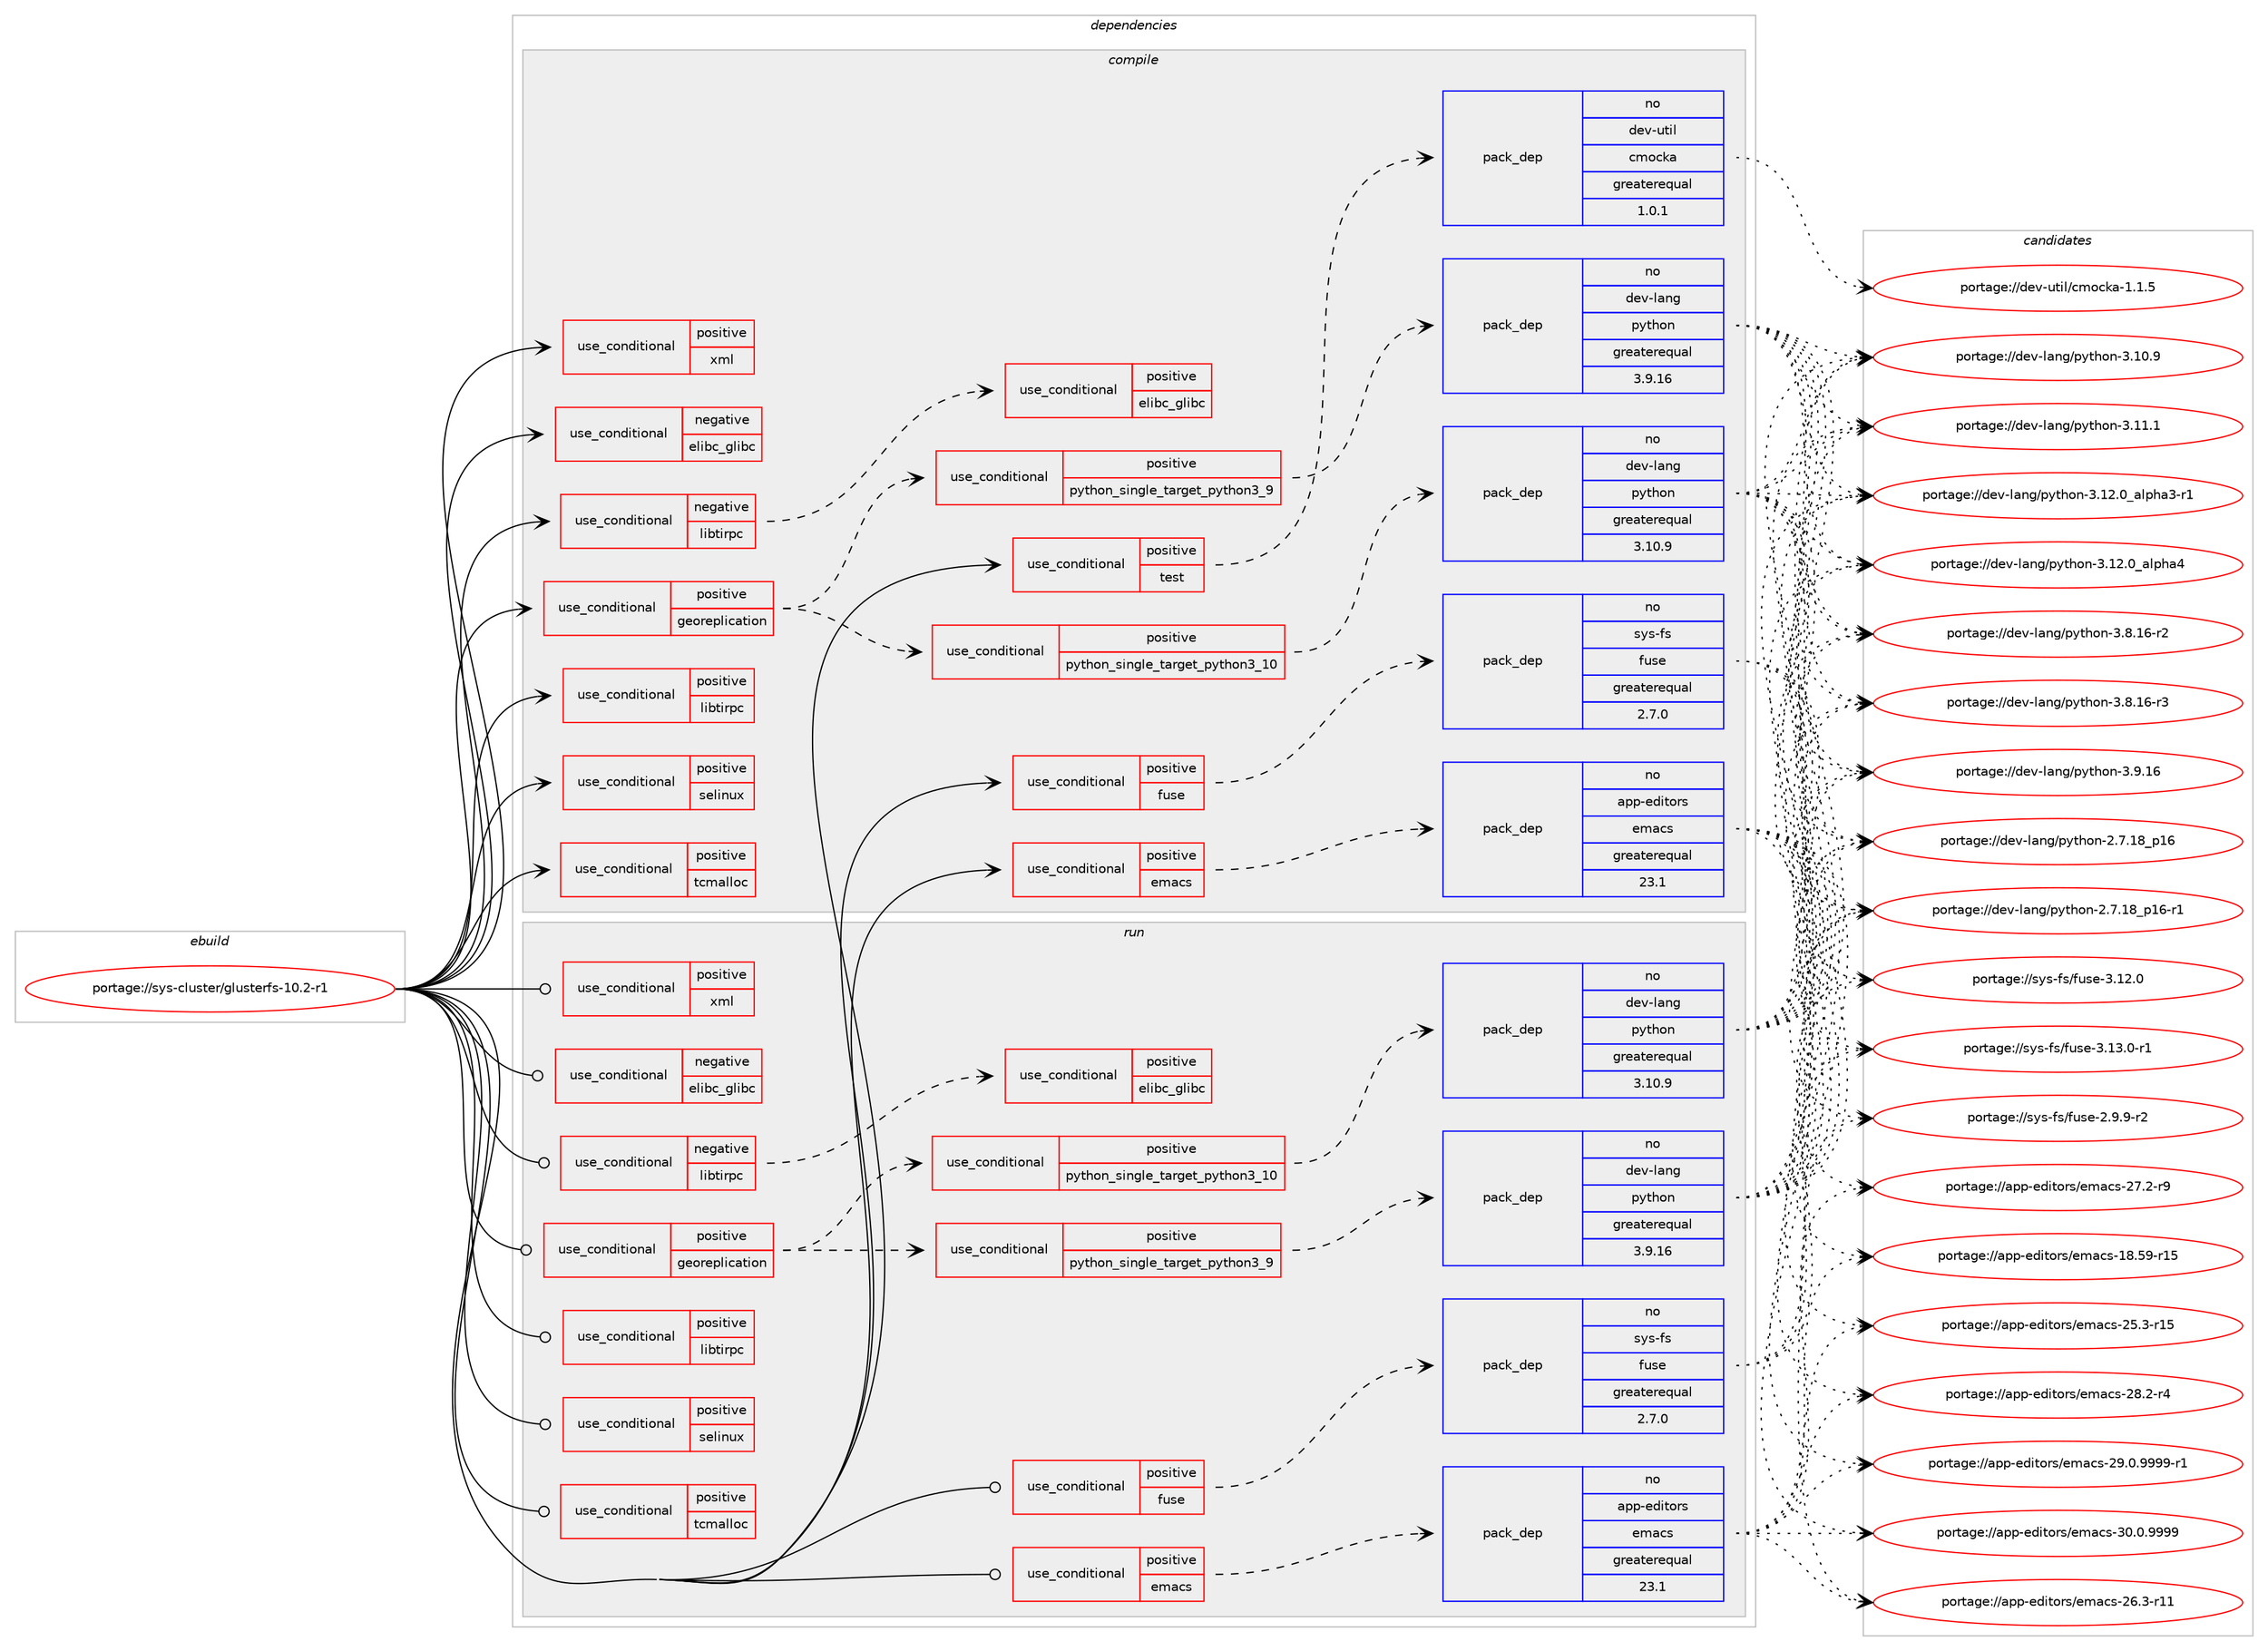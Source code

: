 digraph prolog {

# *************
# Graph options
# *************

newrank=true;
concentrate=true;
compound=true;
graph [rankdir=LR,fontname=Helvetica,fontsize=10,ranksep=1.5];#, ranksep=2.5, nodesep=0.2];
edge  [arrowhead=vee];
node  [fontname=Helvetica,fontsize=10];

# **********
# The ebuild
# **********

subgraph cluster_leftcol {
color=gray;
rank=same;
label=<<i>ebuild</i>>;
id [label="portage://sys-cluster/glusterfs-10.2-r1", color=red, width=4, href="../sys-cluster/glusterfs-10.2-r1.svg"];
}

# ****************
# The dependencies
# ****************

subgraph cluster_midcol {
color=gray;
label=<<i>dependencies</i>>;
subgraph cluster_compile {
fillcolor="#eeeeee";
style=filled;
label=<<i>compile</i>>;
subgraph cond5234 {
dependency8079 [label=<<TABLE BORDER="0" CELLBORDER="1" CELLSPACING="0" CELLPADDING="4"><TR><TD ROWSPAN="3" CELLPADDING="10">use_conditional</TD></TR><TR><TD>negative</TD></TR><TR><TD>elibc_glibc</TD></TR></TABLE>>, shape=none, color=red];
# *** BEGIN UNKNOWN DEPENDENCY TYPE (TODO) ***
# dependency8079 -> package_dependency(portage://sys-cluster/glusterfs-10.2-r1,install,no,sys-libs,argp-standalone,none,[,,],[],[])
# *** END UNKNOWN DEPENDENCY TYPE (TODO) ***

}
id:e -> dependency8079:w [weight=20,style="solid",arrowhead="vee"];
subgraph cond5235 {
dependency8080 [label=<<TABLE BORDER="0" CELLBORDER="1" CELLSPACING="0" CELLPADDING="4"><TR><TD ROWSPAN="3" CELLPADDING="10">use_conditional</TD></TR><TR><TD>negative</TD></TR><TR><TD>libtirpc</TD></TR></TABLE>>, shape=none, color=red];
subgraph cond5236 {
dependency8081 [label=<<TABLE BORDER="0" CELLBORDER="1" CELLSPACING="0" CELLPADDING="4"><TR><TD ROWSPAN="3" CELLPADDING="10">use_conditional</TD></TR><TR><TD>positive</TD></TR><TR><TD>elibc_glibc</TD></TR></TABLE>>, shape=none, color=red];
# *** BEGIN UNKNOWN DEPENDENCY TYPE (TODO) ***
# dependency8081 -> package_dependency(portage://sys-cluster/glusterfs-10.2-r1,install,no,sys-libs,glibc,none,[,,],[],[use(enable(rpc),negative)])
# *** END UNKNOWN DEPENDENCY TYPE (TODO) ***

}
dependency8080:e -> dependency8081:w [weight=20,style="dashed",arrowhead="vee"];
}
id:e -> dependency8080:w [weight=20,style="solid",arrowhead="vee"];
subgraph cond5237 {
dependency8082 [label=<<TABLE BORDER="0" CELLBORDER="1" CELLSPACING="0" CELLPADDING="4"><TR><TD ROWSPAN="3" CELLPADDING="10">use_conditional</TD></TR><TR><TD>positive</TD></TR><TR><TD>emacs</TD></TR></TABLE>>, shape=none, color=red];
subgraph pack2770 {
dependency8083 [label=<<TABLE BORDER="0" CELLBORDER="1" CELLSPACING="0" CELLPADDING="4" WIDTH="220"><TR><TD ROWSPAN="6" CELLPADDING="30">pack_dep</TD></TR><TR><TD WIDTH="110">no</TD></TR><TR><TD>app-editors</TD></TR><TR><TD>emacs</TD></TR><TR><TD>greaterequal</TD></TR><TR><TD>23.1</TD></TR></TABLE>>, shape=none, color=blue];
}
dependency8082:e -> dependency8083:w [weight=20,style="dashed",arrowhead="vee"];
}
id:e -> dependency8082:w [weight=20,style="solid",arrowhead="vee"];
subgraph cond5238 {
dependency8084 [label=<<TABLE BORDER="0" CELLBORDER="1" CELLSPACING="0" CELLPADDING="4"><TR><TD ROWSPAN="3" CELLPADDING="10">use_conditional</TD></TR><TR><TD>positive</TD></TR><TR><TD>fuse</TD></TR></TABLE>>, shape=none, color=red];
subgraph pack2771 {
dependency8085 [label=<<TABLE BORDER="0" CELLBORDER="1" CELLSPACING="0" CELLPADDING="4" WIDTH="220"><TR><TD ROWSPAN="6" CELLPADDING="30">pack_dep</TD></TR><TR><TD WIDTH="110">no</TD></TR><TR><TD>sys-fs</TD></TR><TR><TD>fuse</TD></TR><TR><TD>greaterequal</TD></TR><TR><TD>2.7.0</TD></TR></TABLE>>, shape=none, color=blue];
}
dependency8084:e -> dependency8085:w [weight=20,style="dashed",arrowhead="vee"];
}
id:e -> dependency8084:w [weight=20,style="solid",arrowhead="vee"];
subgraph cond5239 {
dependency8086 [label=<<TABLE BORDER="0" CELLBORDER="1" CELLSPACING="0" CELLPADDING="4"><TR><TD ROWSPAN="3" CELLPADDING="10">use_conditional</TD></TR><TR><TD>positive</TD></TR><TR><TD>georeplication</TD></TR></TABLE>>, shape=none, color=red];
subgraph cond5240 {
dependency8087 [label=<<TABLE BORDER="0" CELLBORDER="1" CELLSPACING="0" CELLPADDING="4"><TR><TD ROWSPAN="3" CELLPADDING="10">use_conditional</TD></TR><TR><TD>positive</TD></TR><TR><TD>python_single_target_python3_9</TD></TR></TABLE>>, shape=none, color=red];
subgraph pack2772 {
dependency8088 [label=<<TABLE BORDER="0" CELLBORDER="1" CELLSPACING="0" CELLPADDING="4" WIDTH="220"><TR><TD ROWSPAN="6" CELLPADDING="30">pack_dep</TD></TR><TR><TD WIDTH="110">no</TD></TR><TR><TD>dev-lang</TD></TR><TR><TD>python</TD></TR><TR><TD>greaterequal</TD></TR><TR><TD>3.9.16</TD></TR></TABLE>>, shape=none, color=blue];
}
dependency8087:e -> dependency8088:w [weight=20,style="dashed",arrowhead="vee"];
}
dependency8086:e -> dependency8087:w [weight=20,style="dashed",arrowhead="vee"];
subgraph cond5241 {
dependency8089 [label=<<TABLE BORDER="0" CELLBORDER="1" CELLSPACING="0" CELLPADDING="4"><TR><TD ROWSPAN="3" CELLPADDING="10">use_conditional</TD></TR><TR><TD>positive</TD></TR><TR><TD>python_single_target_python3_10</TD></TR></TABLE>>, shape=none, color=red];
subgraph pack2773 {
dependency8090 [label=<<TABLE BORDER="0" CELLBORDER="1" CELLSPACING="0" CELLPADDING="4" WIDTH="220"><TR><TD ROWSPAN="6" CELLPADDING="30">pack_dep</TD></TR><TR><TD WIDTH="110">no</TD></TR><TR><TD>dev-lang</TD></TR><TR><TD>python</TD></TR><TR><TD>greaterequal</TD></TR><TR><TD>3.10.9</TD></TR></TABLE>>, shape=none, color=blue];
}
dependency8089:e -> dependency8090:w [weight=20,style="dashed",arrowhead="vee"];
}
dependency8086:e -> dependency8089:w [weight=20,style="dashed",arrowhead="vee"];
}
id:e -> dependency8086:w [weight=20,style="solid",arrowhead="vee"];
subgraph cond5242 {
dependency8091 [label=<<TABLE BORDER="0" CELLBORDER="1" CELLSPACING="0" CELLPADDING="4"><TR><TD ROWSPAN="3" CELLPADDING="10">use_conditional</TD></TR><TR><TD>positive</TD></TR><TR><TD>libtirpc</TD></TR></TABLE>>, shape=none, color=red];
# *** BEGIN UNKNOWN DEPENDENCY TYPE (TODO) ***
# dependency8091 -> package_dependency(portage://sys-cluster/glusterfs-10.2-r1,install,no,net-libs,libtirpc,none,[,,],any_same_slot,[])
# *** END UNKNOWN DEPENDENCY TYPE (TODO) ***

}
id:e -> dependency8091:w [weight=20,style="solid",arrowhead="vee"];
subgraph cond5243 {
dependency8092 [label=<<TABLE BORDER="0" CELLBORDER="1" CELLSPACING="0" CELLPADDING="4"><TR><TD ROWSPAN="3" CELLPADDING="10">use_conditional</TD></TR><TR><TD>positive</TD></TR><TR><TD>selinux</TD></TR></TABLE>>, shape=none, color=red];
# *** BEGIN UNKNOWN DEPENDENCY TYPE (TODO) ***
# dependency8092 -> package_dependency(portage://sys-cluster/glusterfs-10.2-r1,install,no,sec-policy,selinux-glusterfs,none,[,,],[],[])
# *** END UNKNOWN DEPENDENCY TYPE (TODO) ***

}
id:e -> dependency8092:w [weight=20,style="solid",arrowhead="vee"];
subgraph cond5244 {
dependency8093 [label=<<TABLE BORDER="0" CELLBORDER="1" CELLSPACING="0" CELLPADDING="4"><TR><TD ROWSPAN="3" CELLPADDING="10">use_conditional</TD></TR><TR><TD>positive</TD></TR><TR><TD>tcmalloc</TD></TR></TABLE>>, shape=none, color=red];
# *** BEGIN UNKNOWN DEPENDENCY TYPE (TODO) ***
# dependency8093 -> package_dependency(portage://sys-cluster/glusterfs-10.2-r1,install,no,dev-util,google-perftools,none,[,,],[],[])
# *** END UNKNOWN DEPENDENCY TYPE (TODO) ***

}
id:e -> dependency8093:w [weight=20,style="solid",arrowhead="vee"];
subgraph cond5245 {
dependency8094 [label=<<TABLE BORDER="0" CELLBORDER="1" CELLSPACING="0" CELLPADDING="4"><TR><TD ROWSPAN="3" CELLPADDING="10">use_conditional</TD></TR><TR><TD>positive</TD></TR><TR><TD>test</TD></TR></TABLE>>, shape=none, color=red];
subgraph pack2774 {
dependency8095 [label=<<TABLE BORDER="0" CELLBORDER="1" CELLSPACING="0" CELLPADDING="4" WIDTH="220"><TR><TD ROWSPAN="6" CELLPADDING="30">pack_dep</TD></TR><TR><TD WIDTH="110">no</TD></TR><TR><TD>dev-util</TD></TR><TR><TD>cmocka</TD></TR><TR><TD>greaterequal</TD></TR><TR><TD>1.0.1</TD></TR></TABLE>>, shape=none, color=blue];
}
dependency8094:e -> dependency8095:w [weight=20,style="dashed",arrowhead="vee"];
# *** BEGIN UNKNOWN DEPENDENCY TYPE (TODO) ***
# dependency8094 -> package_dependency(portage://sys-cluster/glusterfs-10.2-r1,install,no,app-benchmarks,dbench,none,[,,],[],[])
# *** END UNKNOWN DEPENDENCY TYPE (TODO) ***

# *** BEGIN UNKNOWN DEPENDENCY TYPE (TODO) ***
# dependency8094 -> package_dependency(portage://sys-cluster/glusterfs-10.2-r1,install,no,dev-vcs,git,none,[,,],[],[])
# *** END UNKNOWN DEPENDENCY TYPE (TODO) ***

# *** BEGIN UNKNOWN DEPENDENCY TYPE (TODO) ***
# dependency8094 -> package_dependency(portage://sys-cluster/glusterfs-10.2-r1,install,no,net-fs,nfs-utils,none,[,,],[],[])
# *** END UNKNOWN DEPENDENCY TYPE (TODO) ***

# *** BEGIN UNKNOWN DEPENDENCY TYPE (TODO) ***
# dependency8094 -> package_dependency(portage://sys-cluster/glusterfs-10.2-r1,install,no,virtual,perl-Test-Harness,none,[,,],[],[])
# *** END UNKNOWN DEPENDENCY TYPE (TODO) ***

# *** BEGIN UNKNOWN DEPENDENCY TYPE (TODO) ***
# dependency8094 -> package_dependency(portage://sys-cluster/glusterfs-10.2-r1,install,no,dev-libs,yajl,none,[,,],[],[])
# *** END UNKNOWN DEPENDENCY TYPE (TODO) ***

# *** BEGIN UNKNOWN DEPENDENCY TYPE (TODO) ***
# dependency8094 -> package_dependency(portage://sys-cluster/glusterfs-10.2-r1,install,no,sys-fs,xfsprogs,none,[,,],[],[])
# *** END UNKNOWN DEPENDENCY TYPE (TODO) ***

# *** BEGIN UNKNOWN DEPENDENCY TYPE (TODO) ***
# dependency8094 -> package_dependency(portage://sys-cluster/glusterfs-10.2-r1,install,no,sys-apps,attr,none,[,,],[],[])
# *** END UNKNOWN DEPENDENCY TYPE (TODO) ***

}
id:e -> dependency8094:w [weight=20,style="solid",arrowhead="vee"];
subgraph cond5246 {
dependency8096 [label=<<TABLE BORDER="0" CELLBORDER="1" CELLSPACING="0" CELLPADDING="4"><TR><TD ROWSPAN="3" CELLPADDING="10">use_conditional</TD></TR><TR><TD>positive</TD></TR><TR><TD>xml</TD></TR></TABLE>>, shape=none, color=red];
# *** BEGIN UNKNOWN DEPENDENCY TYPE (TODO) ***
# dependency8096 -> package_dependency(portage://sys-cluster/glusterfs-10.2-r1,install,no,dev-libs,libxml2,none,[,,],[],[])
# *** END UNKNOWN DEPENDENCY TYPE (TODO) ***

}
id:e -> dependency8096:w [weight=20,style="solid",arrowhead="vee"];
# *** BEGIN UNKNOWN DEPENDENCY TYPE (TODO) ***
# id -> package_dependency(portage://sys-cluster/glusterfs-10.2-r1,install,no,acct-group,gluster,none,[,,],[],[])
# *** END UNKNOWN DEPENDENCY TYPE (TODO) ***

# *** BEGIN UNKNOWN DEPENDENCY TYPE (TODO) ***
# id -> package_dependency(portage://sys-cluster/glusterfs-10.2-r1,install,no,acct-user,gluster,none,[,,],[],[])
# *** END UNKNOWN DEPENDENCY TYPE (TODO) ***

# *** BEGIN UNKNOWN DEPENDENCY TYPE (TODO) ***
# id -> package_dependency(portage://sys-cluster/glusterfs-10.2-r1,install,no,dev-libs,libaio,none,[,,],[],[])
# *** END UNKNOWN DEPENDENCY TYPE (TODO) ***

# *** BEGIN UNKNOWN DEPENDENCY TYPE (TODO) ***
# id -> package_dependency(portage://sys-cluster/glusterfs-10.2-r1,install,no,dev-libs,openssl,none,[,,],any_same_slot,[use(disable(bindist),negative)])
# *** END UNKNOWN DEPENDENCY TYPE (TODO) ***

# *** BEGIN UNKNOWN DEPENDENCY TYPE (TODO) ***
# id -> package_dependency(portage://sys-cluster/glusterfs-10.2-r1,install,no,dev-libs,userspace-rcu,none,[,,],any_same_slot,[])
# *** END UNKNOWN DEPENDENCY TYPE (TODO) ***

# *** BEGIN UNKNOWN DEPENDENCY TYPE (TODO) ***
# id -> package_dependency(portage://sys-cluster/glusterfs-10.2-r1,install,no,net-libs,rpcsvc-proto,none,[,,],[],[])
# *** END UNKNOWN DEPENDENCY TYPE (TODO) ***

# *** BEGIN UNKNOWN DEPENDENCY TYPE (TODO) ***
# id -> package_dependency(portage://sys-cluster/glusterfs-10.2-r1,install,no,sys-apps,util-linux,none,[,,],[],[])
# *** END UNKNOWN DEPENDENCY TYPE (TODO) ***

# *** BEGIN UNKNOWN DEPENDENCY TYPE (TODO) ***
# id -> package_dependency(portage://sys-cluster/glusterfs-10.2-r1,install,no,sys-devel,bison,none,[,,],[],[])
# *** END UNKNOWN DEPENDENCY TYPE (TODO) ***

# *** BEGIN UNKNOWN DEPENDENCY TYPE (TODO) ***
# id -> package_dependency(portage://sys-cluster/glusterfs-10.2-r1,install,no,sys-devel,flex,none,[,,],[],[])
# *** END UNKNOWN DEPENDENCY TYPE (TODO) ***

# *** BEGIN UNKNOWN DEPENDENCY TYPE (TODO) ***
# id -> package_dependency(portage://sys-cluster/glusterfs-10.2-r1,install,no,sys-libs,liburing,none,[,,],any_same_slot,[])
# *** END UNKNOWN DEPENDENCY TYPE (TODO) ***

# *** BEGIN UNKNOWN DEPENDENCY TYPE (TODO) ***
# id -> package_dependency(portage://sys-cluster/glusterfs-10.2-r1,install,no,sys-libs,readline,none,[,,],any_same_slot,[])
# *** END UNKNOWN DEPENDENCY TYPE (TODO) ***

# *** BEGIN UNKNOWN DEPENDENCY TYPE (TODO) ***
# id -> package_dependency(portage://sys-cluster/glusterfs-10.2-r1,install,no,virtual,acl,none,[,,],[],[])
# *** END UNKNOWN DEPENDENCY TYPE (TODO) ***

}
subgraph cluster_compileandrun {
fillcolor="#eeeeee";
style=filled;
label=<<i>compile and run</i>>;
}
subgraph cluster_run {
fillcolor="#eeeeee";
style=filled;
label=<<i>run</i>>;
subgraph cond5247 {
dependency8097 [label=<<TABLE BORDER="0" CELLBORDER="1" CELLSPACING="0" CELLPADDING="4"><TR><TD ROWSPAN="3" CELLPADDING="10">use_conditional</TD></TR><TR><TD>negative</TD></TR><TR><TD>elibc_glibc</TD></TR></TABLE>>, shape=none, color=red];
# *** BEGIN UNKNOWN DEPENDENCY TYPE (TODO) ***
# dependency8097 -> package_dependency(portage://sys-cluster/glusterfs-10.2-r1,run,no,sys-libs,argp-standalone,none,[,,],[],[])
# *** END UNKNOWN DEPENDENCY TYPE (TODO) ***

}
id:e -> dependency8097:w [weight=20,style="solid",arrowhead="odot"];
subgraph cond5248 {
dependency8098 [label=<<TABLE BORDER="0" CELLBORDER="1" CELLSPACING="0" CELLPADDING="4"><TR><TD ROWSPAN="3" CELLPADDING="10">use_conditional</TD></TR><TR><TD>negative</TD></TR><TR><TD>libtirpc</TD></TR></TABLE>>, shape=none, color=red];
subgraph cond5249 {
dependency8099 [label=<<TABLE BORDER="0" CELLBORDER="1" CELLSPACING="0" CELLPADDING="4"><TR><TD ROWSPAN="3" CELLPADDING="10">use_conditional</TD></TR><TR><TD>positive</TD></TR><TR><TD>elibc_glibc</TD></TR></TABLE>>, shape=none, color=red];
# *** BEGIN UNKNOWN DEPENDENCY TYPE (TODO) ***
# dependency8099 -> package_dependency(portage://sys-cluster/glusterfs-10.2-r1,run,no,sys-libs,glibc,none,[,,],[],[use(enable(rpc),negative)])
# *** END UNKNOWN DEPENDENCY TYPE (TODO) ***

}
dependency8098:e -> dependency8099:w [weight=20,style="dashed",arrowhead="vee"];
}
id:e -> dependency8098:w [weight=20,style="solid",arrowhead="odot"];
subgraph cond5250 {
dependency8100 [label=<<TABLE BORDER="0" CELLBORDER="1" CELLSPACING="0" CELLPADDING="4"><TR><TD ROWSPAN="3" CELLPADDING="10">use_conditional</TD></TR><TR><TD>positive</TD></TR><TR><TD>emacs</TD></TR></TABLE>>, shape=none, color=red];
subgraph pack2775 {
dependency8101 [label=<<TABLE BORDER="0" CELLBORDER="1" CELLSPACING="0" CELLPADDING="4" WIDTH="220"><TR><TD ROWSPAN="6" CELLPADDING="30">pack_dep</TD></TR><TR><TD WIDTH="110">no</TD></TR><TR><TD>app-editors</TD></TR><TR><TD>emacs</TD></TR><TR><TD>greaterequal</TD></TR><TR><TD>23.1</TD></TR></TABLE>>, shape=none, color=blue];
}
dependency8100:e -> dependency8101:w [weight=20,style="dashed",arrowhead="vee"];
}
id:e -> dependency8100:w [weight=20,style="solid",arrowhead="odot"];
subgraph cond5251 {
dependency8102 [label=<<TABLE BORDER="0" CELLBORDER="1" CELLSPACING="0" CELLPADDING="4"><TR><TD ROWSPAN="3" CELLPADDING="10">use_conditional</TD></TR><TR><TD>positive</TD></TR><TR><TD>fuse</TD></TR></TABLE>>, shape=none, color=red];
subgraph pack2776 {
dependency8103 [label=<<TABLE BORDER="0" CELLBORDER="1" CELLSPACING="0" CELLPADDING="4" WIDTH="220"><TR><TD ROWSPAN="6" CELLPADDING="30">pack_dep</TD></TR><TR><TD WIDTH="110">no</TD></TR><TR><TD>sys-fs</TD></TR><TR><TD>fuse</TD></TR><TR><TD>greaterequal</TD></TR><TR><TD>2.7.0</TD></TR></TABLE>>, shape=none, color=blue];
}
dependency8102:e -> dependency8103:w [weight=20,style="dashed",arrowhead="vee"];
}
id:e -> dependency8102:w [weight=20,style="solid",arrowhead="odot"];
subgraph cond5252 {
dependency8104 [label=<<TABLE BORDER="0" CELLBORDER="1" CELLSPACING="0" CELLPADDING="4"><TR><TD ROWSPAN="3" CELLPADDING="10">use_conditional</TD></TR><TR><TD>positive</TD></TR><TR><TD>georeplication</TD></TR></TABLE>>, shape=none, color=red];
subgraph cond5253 {
dependency8105 [label=<<TABLE BORDER="0" CELLBORDER="1" CELLSPACING="0" CELLPADDING="4"><TR><TD ROWSPAN="3" CELLPADDING="10">use_conditional</TD></TR><TR><TD>positive</TD></TR><TR><TD>python_single_target_python3_9</TD></TR></TABLE>>, shape=none, color=red];
subgraph pack2777 {
dependency8106 [label=<<TABLE BORDER="0" CELLBORDER="1" CELLSPACING="0" CELLPADDING="4" WIDTH="220"><TR><TD ROWSPAN="6" CELLPADDING="30">pack_dep</TD></TR><TR><TD WIDTH="110">no</TD></TR><TR><TD>dev-lang</TD></TR><TR><TD>python</TD></TR><TR><TD>greaterequal</TD></TR><TR><TD>3.9.16</TD></TR></TABLE>>, shape=none, color=blue];
}
dependency8105:e -> dependency8106:w [weight=20,style="dashed",arrowhead="vee"];
}
dependency8104:e -> dependency8105:w [weight=20,style="dashed",arrowhead="vee"];
subgraph cond5254 {
dependency8107 [label=<<TABLE BORDER="0" CELLBORDER="1" CELLSPACING="0" CELLPADDING="4"><TR><TD ROWSPAN="3" CELLPADDING="10">use_conditional</TD></TR><TR><TD>positive</TD></TR><TR><TD>python_single_target_python3_10</TD></TR></TABLE>>, shape=none, color=red];
subgraph pack2778 {
dependency8108 [label=<<TABLE BORDER="0" CELLBORDER="1" CELLSPACING="0" CELLPADDING="4" WIDTH="220"><TR><TD ROWSPAN="6" CELLPADDING="30">pack_dep</TD></TR><TR><TD WIDTH="110">no</TD></TR><TR><TD>dev-lang</TD></TR><TR><TD>python</TD></TR><TR><TD>greaterequal</TD></TR><TR><TD>3.10.9</TD></TR></TABLE>>, shape=none, color=blue];
}
dependency8107:e -> dependency8108:w [weight=20,style="dashed",arrowhead="vee"];
}
dependency8104:e -> dependency8107:w [weight=20,style="dashed",arrowhead="vee"];
}
id:e -> dependency8104:w [weight=20,style="solid",arrowhead="odot"];
subgraph cond5255 {
dependency8109 [label=<<TABLE BORDER="0" CELLBORDER="1" CELLSPACING="0" CELLPADDING="4"><TR><TD ROWSPAN="3" CELLPADDING="10">use_conditional</TD></TR><TR><TD>positive</TD></TR><TR><TD>libtirpc</TD></TR></TABLE>>, shape=none, color=red];
# *** BEGIN UNKNOWN DEPENDENCY TYPE (TODO) ***
# dependency8109 -> package_dependency(portage://sys-cluster/glusterfs-10.2-r1,run,no,net-libs,libtirpc,none,[,,],any_same_slot,[])
# *** END UNKNOWN DEPENDENCY TYPE (TODO) ***

}
id:e -> dependency8109:w [weight=20,style="solid",arrowhead="odot"];
subgraph cond5256 {
dependency8110 [label=<<TABLE BORDER="0" CELLBORDER="1" CELLSPACING="0" CELLPADDING="4"><TR><TD ROWSPAN="3" CELLPADDING="10">use_conditional</TD></TR><TR><TD>positive</TD></TR><TR><TD>selinux</TD></TR></TABLE>>, shape=none, color=red];
# *** BEGIN UNKNOWN DEPENDENCY TYPE (TODO) ***
# dependency8110 -> package_dependency(portage://sys-cluster/glusterfs-10.2-r1,run,no,sec-policy,selinux-glusterfs,none,[,,],[],[])
# *** END UNKNOWN DEPENDENCY TYPE (TODO) ***

}
id:e -> dependency8110:w [weight=20,style="solid",arrowhead="odot"];
subgraph cond5257 {
dependency8111 [label=<<TABLE BORDER="0" CELLBORDER="1" CELLSPACING="0" CELLPADDING="4"><TR><TD ROWSPAN="3" CELLPADDING="10">use_conditional</TD></TR><TR><TD>positive</TD></TR><TR><TD>tcmalloc</TD></TR></TABLE>>, shape=none, color=red];
# *** BEGIN UNKNOWN DEPENDENCY TYPE (TODO) ***
# dependency8111 -> package_dependency(portage://sys-cluster/glusterfs-10.2-r1,run,no,dev-util,google-perftools,none,[,,],[],[])
# *** END UNKNOWN DEPENDENCY TYPE (TODO) ***

}
id:e -> dependency8111:w [weight=20,style="solid",arrowhead="odot"];
subgraph cond5258 {
dependency8112 [label=<<TABLE BORDER="0" CELLBORDER="1" CELLSPACING="0" CELLPADDING="4"><TR><TD ROWSPAN="3" CELLPADDING="10">use_conditional</TD></TR><TR><TD>positive</TD></TR><TR><TD>xml</TD></TR></TABLE>>, shape=none, color=red];
# *** BEGIN UNKNOWN DEPENDENCY TYPE (TODO) ***
# dependency8112 -> package_dependency(portage://sys-cluster/glusterfs-10.2-r1,run,no,dev-libs,libxml2,none,[,,],[],[])
# *** END UNKNOWN DEPENDENCY TYPE (TODO) ***

}
id:e -> dependency8112:w [weight=20,style="solid",arrowhead="odot"];
# *** BEGIN UNKNOWN DEPENDENCY TYPE (TODO) ***
# id -> package_dependency(portage://sys-cluster/glusterfs-10.2-r1,run,no,acct-group,gluster,none,[,,],[],[])
# *** END UNKNOWN DEPENDENCY TYPE (TODO) ***

# *** BEGIN UNKNOWN DEPENDENCY TYPE (TODO) ***
# id -> package_dependency(portage://sys-cluster/glusterfs-10.2-r1,run,no,acct-user,gluster,none,[,,],[],[])
# *** END UNKNOWN DEPENDENCY TYPE (TODO) ***

# *** BEGIN UNKNOWN DEPENDENCY TYPE (TODO) ***
# id -> package_dependency(portage://sys-cluster/glusterfs-10.2-r1,run,no,dev-libs,libaio,none,[,,],[],[])
# *** END UNKNOWN DEPENDENCY TYPE (TODO) ***

# *** BEGIN UNKNOWN DEPENDENCY TYPE (TODO) ***
# id -> package_dependency(portage://sys-cluster/glusterfs-10.2-r1,run,no,dev-libs,openssl,none,[,,],any_same_slot,[use(disable(bindist),negative)])
# *** END UNKNOWN DEPENDENCY TYPE (TODO) ***

# *** BEGIN UNKNOWN DEPENDENCY TYPE (TODO) ***
# id -> package_dependency(portage://sys-cluster/glusterfs-10.2-r1,run,no,dev-libs,userspace-rcu,none,[,,],any_same_slot,[])
# *** END UNKNOWN DEPENDENCY TYPE (TODO) ***

# *** BEGIN UNKNOWN DEPENDENCY TYPE (TODO) ***
# id -> package_dependency(portage://sys-cluster/glusterfs-10.2-r1,run,no,net-libs,rpcsvc-proto,none,[,,],[],[])
# *** END UNKNOWN DEPENDENCY TYPE (TODO) ***

# *** BEGIN UNKNOWN DEPENDENCY TYPE (TODO) ***
# id -> package_dependency(portage://sys-cluster/glusterfs-10.2-r1,run,no,sys-apps,util-linux,none,[,,],[],[])
# *** END UNKNOWN DEPENDENCY TYPE (TODO) ***

# *** BEGIN UNKNOWN DEPENDENCY TYPE (TODO) ***
# id -> package_dependency(portage://sys-cluster/glusterfs-10.2-r1,run,no,sys-libs,liburing,none,[,,],any_same_slot,[])
# *** END UNKNOWN DEPENDENCY TYPE (TODO) ***

# *** BEGIN UNKNOWN DEPENDENCY TYPE (TODO) ***
# id -> package_dependency(portage://sys-cluster/glusterfs-10.2-r1,run,no,sys-libs,readline,none,[,,],any_same_slot,[])
# *** END UNKNOWN DEPENDENCY TYPE (TODO) ***

# *** BEGIN UNKNOWN DEPENDENCY TYPE (TODO) ***
# id -> package_dependency(portage://sys-cluster/glusterfs-10.2-r1,run,no,virtual,tmpfiles,none,[,,],[],[])
# *** END UNKNOWN DEPENDENCY TYPE (TODO) ***

}
}

# **************
# The candidates
# **************

subgraph cluster_choices {
rank=same;
color=gray;
label=<<i>candidates</i>>;

subgraph choice2770 {
color=black;
nodesep=1;
choice9711211245101100105116111114115471011099799115454956465357451144953 [label="portage://app-editors/emacs-18.59-r15", color=red, width=4,href="../app-editors/emacs-18.59-r15.svg"];
choice97112112451011001051161111141154710110997991154550534651451144953 [label="portage://app-editors/emacs-25.3-r15", color=red, width=4,href="../app-editors/emacs-25.3-r15.svg"];
choice97112112451011001051161111141154710110997991154550544651451144949 [label="portage://app-editors/emacs-26.3-r11", color=red, width=4,href="../app-editors/emacs-26.3-r11.svg"];
choice971121124510110010511611111411547101109979911545505546504511457 [label="portage://app-editors/emacs-27.2-r9", color=red, width=4,href="../app-editors/emacs-27.2-r9.svg"];
choice971121124510110010511611111411547101109979911545505646504511452 [label="portage://app-editors/emacs-28.2-r4", color=red, width=4,href="../app-editors/emacs-28.2-r4.svg"];
choice9711211245101100105116111114115471011099799115455057464846575757574511449 [label="portage://app-editors/emacs-29.0.9999-r1", color=red, width=4,href="../app-editors/emacs-29.0.9999-r1.svg"];
choice971121124510110010511611111411547101109979911545514846484657575757 [label="portage://app-editors/emacs-30.0.9999", color=red, width=4,href="../app-editors/emacs-30.0.9999.svg"];
dependency8083:e -> choice9711211245101100105116111114115471011099799115454956465357451144953:w [style=dotted,weight="100"];
dependency8083:e -> choice97112112451011001051161111141154710110997991154550534651451144953:w [style=dotted,weight="100"];
dependency8083:e -> choice97112112451011001051161111141154710110997991154550544651451144949:w [style=dotted,weight="100"];
dependency8083:e -> choice971121124510110010511611111411547101109979911545505546504511457:w [style=dotted,weight="100"];
dependency8083:e -> choice971121124510110010511611111411547101109979911545505646504511452:w [style=dotted,weight="100"];
dependency8083:e -> choice9711211245101100105116111114115471011099799115455057464846575757574511449:w [style=dotted,weight="100"];
dependency8083:e -> choice971121124510110010511611111411547101109979911545514846484657575757:w [style=dotted,weight="100"];
}
subgraph choice2771 {
color=black;
nodesep=1;
choice11512111545102115471021171151014550465746574511450 [label="portage://sys-fs/fuse-2.9.9-r2", color=red, width=4,href="../sys-fs/fuse-2.9.9-r2.svg"];
choice115121115451021154710211711510145514649504648 [label="portage://sys-fs/fuse-3.12.0", color=red, width=4,href="../sys-fs/fuse-3.12.0.svg"];
choice1151211154510211547102117115101455146495146484511449 [label="portage://sys-fs/fuse-3.13.0-r1", color=red, width=4,href="../sys-fs/fuse-3.13.0-r1.svg"];
dependency8085:e -> choice11512111545102115471021171151014550465746574511450:w [style=dotted,weight="100"];
dependency8085:e -> choice115121115451021154710211711510145514649504648:w [style=dotted,weight="100"];
dependency8085:e -> choice1151211154510211547102117115101455146495146484511449:w [style=dotted,weight="100"];
}
subgraph choice2772 {
color=black;
nodesep=1;
choice10010111845108971101034711212111610411111045504655464956951124954 [label="portage://dev-lang/python-2.7.18_p16", color=red, width=4,href="../dev-lang/python-2.7.18_p16.svg"];
choice100101118451089711010347112121116104111110455046554649569511249544511449 [label="portage://dev-lang/python-2.7.18_p16-r1", color=red, width=4,href="../dev-lang/python-2.7.18_p16-r1.svg"];
choice10010111845108971101034711212111610411111045514649484657 [label="portage://dev-lang/python-3.10.9", color=red, width=4,href="../dev-lang/python-3.10.9.svg"];
choice10010111845108971101034711212111610411111045514649494649 [label="portage://dev-lang/python-3.11.1", color=red, width=4,href="../dev-lang/python-3.11.1.svg"];
choice10010111845108971101034711212111610411111045514649504648959710811210497514511449 [label="portage://dev-lang/python-3.12.0_alpha3-r1", color=red, width=4,href="../dev-lang/python-3.12.0_alpha3-r1.svg"];
choice1001011184510897110103471121211161041111104551464950464895971081121049752 [label="portage://dev-lang/python-3.12.0_alpha4", color=red, width=4,href="../dev-lang/python-3.12.0_alpha4.svg"];
choice100101118451089711010347112121116104111110455146564649544511450 [label="portage://dev-lang/python-3.8.16-r2", color=red, width=4,href="../dev-lang/python-3.8.16-r2.svg"];
choice100101118451089711010347112121116104111110455146564649544511451 [label="portage://dev-lang/python-3.8.16-r3", color=red, width=4,href="../dev-lang/python-3.8.16-r3.svg"];
choice10010111845108971101034711212111610411111045514657464954 [label="portage://dev-lang/python-3.9.16", color=red, width=4,href="../dev-lang/python-3.9.16.svg"];
dependency8088:e -> choice10010111845108971101034711212111610411111045504655464956951124954:w [style=dotted,weight="100"];
dependency8088:e -> choice100101118451089711010347112121116104111110455046554649569511249544511449:w [style=dotted,weight="100"];
dependency8088:e -> choice10010111845108971101034711212111610411111045514649484657:w [style=dotted,weight="100"];
dependency8088:e -> choice10010111845108971101034711212111610411111045514649494649:w [style=dotted,weight="100"];
dependency8088:e -> choice10010111845108971101034711212111610411111045514649504648959710811210497514511449:w [style=dotted,weight="100"];
dependency8088:e -> choice1001011184510897110103471121211161041111104551464950464895971081121049752:w [style=dotted,weight="100"];
dependency8088:e -> choice100101118451089711010347112121116104111110455146564649544511450:w [style=dotted,weight="100"];
dependency8088:e -> choice100101118451089711010347112121116104111110455146564649544511451:w [style=dotted,weight="100"];
dependency8088:e -> choice10010111845108971101034711212111610411111045514657464954:w [style=dotted,weight="100"];
}
subgraph choice2773 {
color=black;
nodesep=1;
choice10010111845108971101034711212111610411111045504655464956951124954 [label="portage://dev-lang/python-2.7.18_p16", color=red, width=4,href="../dev-lang/python-2.7.18_p16.svg"];
choice100101118451089711010347112121116104111110455046554649569511249544511449 [label="portage://dev-lang/python-2.7.18_p16-r1", color=red, width=4,href="../dev-lang/python-2.7.18_p16-r1.svg"];
choice10010111845108971101034711212111610411111045514649484657 [label="portage://dev-lang/python-3.10.9", color=red, width=4,href="../dev-lang/python-3.10.9.svg"];
choice10010111845108971101034711212111610411111045514649494649 [label="portage://dev-lang/python-3.11.1", color=red, width=4,href="../dev-lang/python-3.11.1.svg"];
choice10010111845108971101034711212111610411111045514649504648959710811210497514511449 [label="portage://dev-lang/python-3.12.0_alpha3-r1", color=red, width=4,href="../dev-lang/python-3.12.0_alpha3-r1.svg"];
choice1001011184510897110103471121211161041111104551464950464895971081121049752 [label="portage://dev-lang/python-3.12.0_alpha4", color=red, width=4,href="../dev-lang/python-3.12.0_alpha4.svg"];
choice100101118451089711010347112121116104111110455146564649544511450 [label="portage://dev-lang/python-3.8.16-r2", color=red, width=4,href="../dev-lang/python-3.8.16-r2.svg"];
choice100101118451089711010347112121116104111110455146564649544511451 [label="portage://dev-lang/python-3.8.16-r3", color=red, width=4,href="../dev-lang/python-3.8.16-r3.svg"];
choice10010111845108971101034711212111610411111045514657464954 [label="portage://dev-lang/python-3.9.16", color=red, width=4,href="../dev-lang/python-3.9.16.svg"];
dependency8090:e -> choice10010111845108971101034711212111610411111045504655464956951124954:w [style=dotted,weight="100"];
dependency8090:e -> choice100101118451089711010347112121116104111110455046554649569511249544511449:w [style=dotted,weight="100"];
dependency8090:e -> choice10010111845108971101034711212111610411111045514649484657:w [style=dotted,weight="100"];
dependency8090:e -> choice10010111845108971101034711212111610411111045514649494649:w [style=dotted,weight="100"];
dependency8090:e -> choice10010111845108971101034711212111610411111045514649504648959710811210497514511449:w [style=dotted,weight="100"];
dependency8090:e -> choice1001011184510897110103471121211161041111104551464950464895971081121049752:w [style=dotted,weight="100"];
dependency8090:e -> choice100101118451089711010347112121116104111110455146564649544511450:w [style=dotted,weight="100"];
dependency8090:e -> choice100101118451089711010347112121116104111110455146564649544511451:w [style=dotted,weight="100"];
dependency8090:e -> choice10010111845108971101034711212111610411111045514657464954:w [style=dotted,weight="100"];
}
subgraph choice2774 {
color=black;
nodesep=1;
choice1001011184511711610510847991091119910797454946494653 [label="portage://dev-util/cmocka-1.1.5", color=red, width=4,href="../dev-util/cmocka-1.1.5.svg"];
dependency8095:e -> choice1001011184511711610510847991091119910797454946494653:w [style=dotted,weight="100"];
}
subgraph choice2775 {
color=black;
nodesep=1;
choice9711211245101100105116111114115471011099799115454956465357451144953 [label="portage://app-editors/emacs-18.59-r15", color=red, width=4,href="../app-editors/emacs-18.59-r15.svg"];
choice97112112451011001051161111141154710110997991154550534651451144953 [label="portage://app-editors/emacs-25.3-r15", color=red, width=4,href="../app-editors/emacs-25.3-r15.svg"];
choice97112112451011001051161111141154710110997991154550544651451144949 [label="portage://app-editors/emacs-26.3-r11", color=red, width=4,href="../app-editors/emacs-26.3-r11.svg"];
choice971121124510110010511611111411547101109979911545505546504511457 [label="portage://app-editors/emacs-27.2-r9", color=red, width=4,href="../app-editors/emacs-27.2-r9.svg"];
choice971121124510110010511611111411547101109979911545505646504511452 [label="portage://app-editors/emacs-28.2-r4", color=red, width=4,href="../app-editors/emacs-28.2-r4.svg"];
choice9711211245101100105116111114115471011099799115455057464846575757574511449 [label="portage://app-editors/emacs-29.0.9999-r1", color=red, width=4,href="../app-editors/emacs-29.0.9999-r1.svg"];
choice971121124510110010511611111411547101109979911545514846484657575757 [label="portage://app-editors/emacs-30.0.9999", color=red, width=4,href="../app-editors/emacs-30.0.9999.svg"];
dependency8101:e -> choice9711211245101100105116111114115471011099799115454956465357451144953:w [style=dotted,weight="100"];
dependency8101:e -> choice97112112451011001051161111141154710110997991154550534651451144953:w [style=dotted,weight="100"];
dependency8101:e -> choice97112112451011001051161111141154710110997991154550544651451144949:w [style=dotted,weight="100"];
dependency8101:e -> choice971121124510110010511611111411547101109979911545505546504511457:w [style=dotted,weight="100"];
dependency8101:e -> choice971121124510110010511611111411547101109979911545505646504511452:w [style=dotted,weight="100"];
dependency8101:e -> choice9711211245101100105116111114115471011099799115455057464846575757574511449:w [style=dotted,weight="100"];
dependency8101:e -> choice971121124510110010511611111411547101109979911545514846484657575757:w [style=dotted,weight="100"];
}
subgraph choice2776 {
color=black;
nodesep=1;
choice11512111545102115471021171151014550465746574511450 [label="portage://sys-fs/fuse-2.9.9-r2", color=red, width=4,href="../sys-fs/fuse-2.9.9-r2.svg"];
choice115121115451021154710211711510145514649504648 [label="portage://sys-fs/fuse-3.12.0", color=red, width=4,href="../sys-fs/fuse-3.12.0.svg"];
choice1151211154510211547102117115101455146495146484511449 [label="portage://sys-fs/fuse-3.13.0-r1", color=red, width=4,href="../sys-fs/fuse-3.13.0-r1.svg"];
dependency8103:e -> choice11512111545102115471021171151014550465746574511450:w [style=dotted,weight="100"];
dependency8103:e -> choice115121115451021154710211711510145514649504648:w [style=dotted,weight="100"];
dependency8103:e -> choice1151211154510211547102117115101455146495146484511449:w [style=dotted,weight="100"];
}
subgraph choice2777 {
color=black;
nodesep=1;
choice10010111845108971101034711212111610411111045504655464956951124954 [label="portage://dev-lang/python-2.7.18_p16", color=red, width=4,href="../dev-lang/python-2.7.18_p16.svg"];
choice100101118451089711010347112121116104111110455046554649569511249544511449 [label="portage://dev-lang/python-2.7.18_p16-r1", color=red, width=4,href="../dev-lang/python-2.7.18_p16-r1.svg"];
choice10010111845108971101034711212111610411111045514649484657 [label="portage://dev-lang/python-3.10.9", color=red, width=4,href="../dev-lang/python-3.10.9.svg"];
choice10010111845108971101034711212111610411111045514649494649 [label="portage://dev-lang/python-3.11.1", color=red, width=4,href="../dev-lang/python-3.11.1.svg"];
choice10010111845108971101034711212111610411111045514649504648959710811210497514511449 [label="portage://dev-lang/python-3.12.0_alpha3-r1", color=red, width=4,href="../dev-lang/python-3.12.0_alpha3-r1.svg"];
choice1001011184510897110103471121211161041111104551464950464895971081121049752 [label="portage://dev-lang/python-3.12.0_alpha4", color=red, width=4,href="../dev-lang/python-3.12.0_alpha4.svg"];
choice100101118451089711010347112121116104111110455146564649544511450 [label="portage://dev-lang/python-3.8.16-r2", color=red, width=4,href="../dev-lang/python-3.8.16-r2.svg"];
choice100101118451089711010347112121116104111110455146564649544511451 [label="portage://dev-lang/python-3.8.16-r3", color=red, width=4,href="../dev-lang/python-3.8.16-r3.svg"];
choice10010111845108971101034711212111610411111045514657464954 [label="portage://dev-lang/python-3.9.16", color=red, width=4,href="../dev-lang/python-3.9.16.svg"];
dependency8106:e -> choice10010111845108971101034711212111610411111045504655464956951124954:w [style=dotted,weight="100"];
dependency8106:e -> choice100101118451089711010347112121116104111110455046554649569511249544511449:w [style=dotted,weight="100"];
dependency8106:e -> choice10010111845108971101034711212111610411111045514649484657:w [style=dotted,weight="100"];
dependency8106:e -> choice10010111845108971101034711212111610411111045514649494649:w [style=dotted,weight="100"];
dependency8106:e -> choice10010111845108971101034711212111610411111045514649504648959710811210497514511449:w [style=dotted,weight="100"];
dependency8106:e -> choice1001011184510897110103471121211161041111104551464950464895971081121049752:w [style=dotted,weight="100"];
dependency8106:e -> choice100101118451089711010347112121116104111110455146564649544511450:w [style=dotted,weight="100"];
dependency8106:e -> choice100101118451089711010347112121116104111110455146564649544511451:w [style=dotted,weight="100"];
dependency8106:e -> choice10010111845108971101034711212111610411111045514657464954:w [style=dotted,weight="100"];
}
subgraph choice2778 {
color=black;
nodesep=1;
choice10010111845108971101034711212111610411111045504655464956951124954 [label="portage://dev-lang/python-2.7.18_p16", color=red, width=4,href="../dev-lang/python-2.7.18_p16.svg"];
choice100101118451089711010347112121116104111110455046554649569511249544511449 [label="portage://dev-lang/python-2.7.18_p16-r1", color=red, width=4,href="../dev-lang/python-2.7.18_p16-r1.svg"];
choice10010111845108971101034711212111610411111045514649484657 [label="portage://dev-lang/python-3.10.9", color=red, width=4,href="../dev-lang/python-3.10.9.svg"];
choice10010111845108971101034711212111610411111045514649494649 [label="portage://dev-lang/python-3.11.1", color=red, width=4,href="../dev-lang/python-3.11.1.svg"];
choice10010111845108971101034711212111610411111045514649504648959710811210497514511449 [label="portage://dev-lang/python-3.12.0_alpha3-r1", color=red, width=4,href="../dev-lang/python-3.12.0_alpha3-r1.svg"];
choice1001011184510897110103471121211161041111104551464950464895971081121049752 [label="portage://dev-lang/python-3.12.0_alpha4", color=red, width=4,href="../dev-lang/python-3.12.0_alpha4.svg"];
choice100101118451089711010347112121116104111110455146564649544511450 [label="portage://dev-lang/python-3.8.16-r2", color=red, width=4,href="../dev-lang/python-3.8.16-r2.svg"];
choice100101118451089711010347112121116104111110455146564649544511451 [label="portage://dev-lang/python-3.8.16-r3", color=red, width=4,href="../dev-lang/python-3.8.16-r3.svg"];
choice10010111845108971101034711212111610411111045514657464954 [label="portage://dev-lang/python-3.9.16", color=red, width=4,href="../dev-lang/python-3.9.16.svg"];
dependency8108:e -> choice10010111845108971101034711212111610411111045504655464956951124954:w [style=dotted,weight="100"];
dependency8108:e -> choice100101118451089711010347112121116104111110455046554649569511249544511449:w [style=dotted,weight="100"];
dependency8108:e -> choice10010111845108971101034711212111610411111045514649484657:w [style=dotted,weight="100"];
dependency8108:e -> choice10010111845108971101034711212111610411111045514649494649:w [style=dotted,weight="100"];
dependency8108:e -> choice10010111845108971101034711212111610411111045514649504648959710811210497514511449:w [style=dotted,weight="100"];
dependency8108:e -> choice1001011184510897110103471121211161041111104551464950464895971081121049752:w [style=dotted,weight="100"];
dependency8108:e -> choice100101118451089711010347112121116104111110455146564649544511450:w [style=dotted,weight="100"];
dependency8108:e -> choice100101118451089711010347112121116104111110455146564649544511451:w [style=dotted,weight="100"];
dependency8108:e -> choice10010111845108971101034711212111610411111045514657464954:w [style=dotted,weight="100"];
}
}

}

